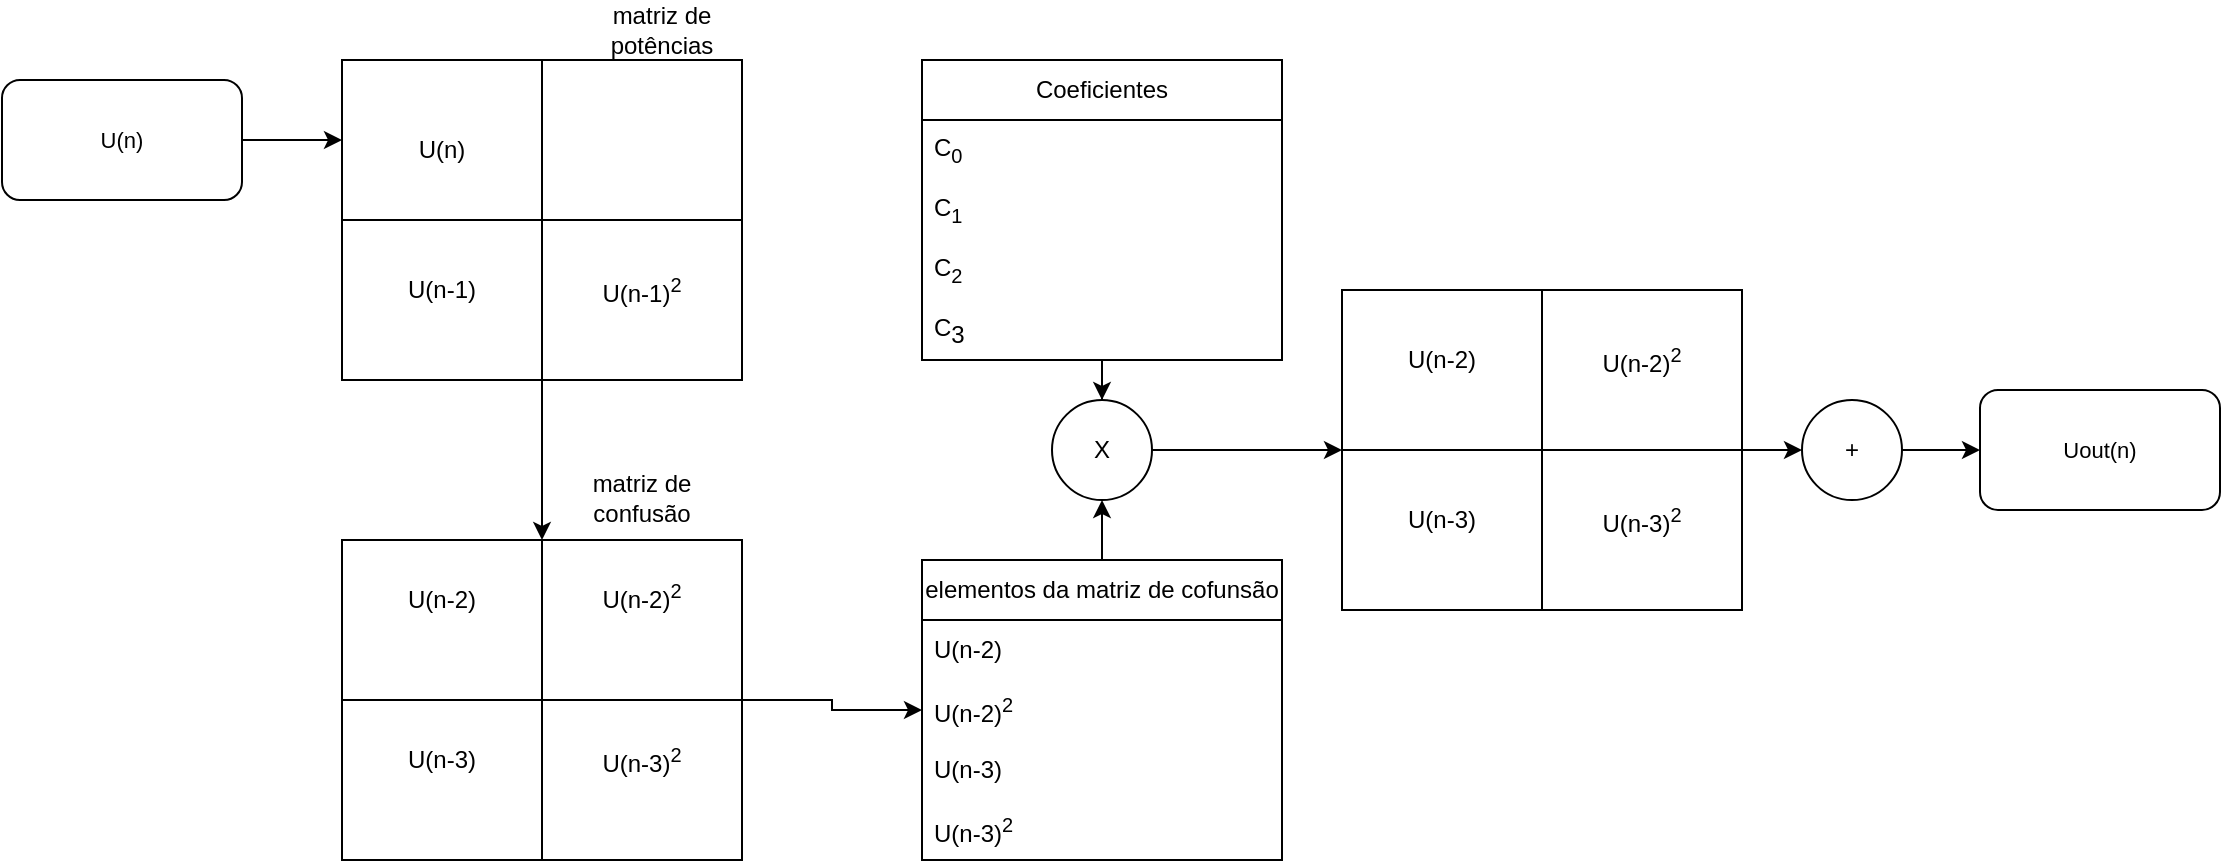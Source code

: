 <mxfile version="24.7.8">
  <diagram name="Página-1" id="lLME90NNs0AASKVXYIhT">
    <mxGraphModel dx="840" dy="497" grid="1" gridSize="10" guides="1" tooltips="1" connect="1" arrows="1" fold="1" page="1" pageScale="1" pageWidth="1169" pageHeight="827" math="0" shadow="0">
      <root>
        <mxCell id="0" />
        <mxCell id="1" parent="0" />
        <mxCell id="zRE_irLuOx2OJHdP9n6h-6" style="edgeStyle=orthogonalEdgeStyle;rounded=0;orthogonalLoop=1;jettySize=auto;html=1;exitX=0.5;exitY=1;exitDx=0;exitDy=0;entryX=0.5;entryY=0;entryDx=0;entryDy=0;" parent="1" source="zRE_irLuOx2OJHdP9n6h-1" target="zRE_irLuOx2OJHdP9n6h-7" edge="1">
          <mxGeometry relative="1" as="geometry">
            <mxPoint x="310" y="500" as="targetPoint" />
          </mxGeometry>
        </mxCell>
        <mxCell id="zRE_irLuOx2OJHdP9n6h-1" value="" style="shape=internalStorage;whiteSpace=wrap;html=1;backgroundOutline=1;dx=100;dy=80;" parent="1" vertex="1">
          <mxGeometry x="210" y="210" width="200" height="160" as="geometry" />
        </mxCell>
        <mxCell id="zRE_irLuOx2OJHdP9n6h-2" value="U(n)" style="text;html=1;align=center;verticalAlign=middle;whiteSpace=wrap;rounded=0;" parent="1" vertex="1">
          <mxGeometry x="230" y="240" width="60" height="30" as="geometry" />
        </mxCell>
        <mxCell id="zRE_irLuOx2OJHdP9n6h-3" value="U(n-1)" style="text;html=1;align=center;verticalAlign=middle;whiteSpace=wrap;rounded=0;" parent="1" vertex="1">
          <mxGeometry x="230" y="310" width="60" height="30" as="geometry" />
        </mxCell>
        <mxCell id="zRE_irLuOx2OJHdP9n6h-4" value="U(n-1)&lt;sup&gt;2&lt;/sup&gt;" style="text;html=1;align=center;verticalAlign=middle;whiteSpace=wrap;rounded=0;" parent="1" vertex="1">
          <mxGeometry x="330" y="310" width="60" height="30" as="geometry" />
        </mxCell>
        <mxCell id="zRE_irLuOx2OJHdP9n6h-5" value="matriz de potências" style="text;html=1;align=center;verticalAlign=middle;whiteSpace=wrap;rounded=0;" parent="1" vertex="1">
          <mxGeometry x="340" y="180" width="60" height="30" as="geometry" />
        </mxCell>
        <mxCell id="zRE_irLuOx2OJHdP9n6h-18" value="" style="edgeStyle=orthogonalEdgeStyle;rounded=0;orthogonalLoop=1;jettySize=auto;html=1;entryX=0;entryY=0.5;entryDx=0;entryDy=0;exitX=1;exitY=0.5;exitDx=0;exitDy=0;" parent="1" source="zRE_irLuOx2OJHdP9n6h-7" target="zRE_irLuOx2OJHdP9n6h-21" edge="1">
          <mxGeometry relative="1" as="geometry">
            <mxPoint x="410" y="535" as="sourcePoint" />
            <mxPoint x="540" y="535" as="targetPoint" />
          </mxGeometry>
        </mxCell>
        <mxCell id="zRE_irLuOx2OJHdP9n6h-7" value="" style="shape=internalStorage;whiteSpace=wrap;html=1;backgroundOutline=1;dx=100;dy=80;" parent="1" vertex="1">
          <mxGeometry x="210" y="450" width="200" height="160" as="geometry" />
        </mxCell>
        <mxCell id="zRE_irLuOx2OJHdP9n6h-10" value="matriz de confusão" style="text;html=1;align=center;verticalAlign=middle;whiteSpace=wrap;rounded=0;" parent="1" vertex="1">
          <mxGeometry x="330" y="414" width="60" height="30" as="geometry" />
        </mxCell>
        <mxCell id="zRE_irLuOx2OJHdP9n6h-11" value="U(n-2&lt;span style=&quot;background-color: initial;&quot;&gt;)&lt;/span&gt;" style="text;html=1;align=center;verticalAlign=middle;whiteSpace=wrap;rounded=0;" parent="1" vertex="1">
          <mxGeometry x="230" y="465" width="60" height="30" as="geometry" />
        </mxCell>
        <mxCell id="zRE_irLuOx2OJHdP9n6h-13" value="U(n-2)&lt;sup&gt;2&lt;/sup&gt;" style="text;html=1;align=center;verticalAlign=middle;whiteSpace=wrap;rounded=0;" parent="1" vertex="1">
          <mxGeometry x="330" y="465" width="60" height="25" as="geometry" />
        </mxCell>
        <mxCell id="zRE_irLuOx2OJHdP9n6h-14" style="edgeStyle=orthogonalEdgeStyle;rounded=0;orthogonalLoop=1;jettySize=auto;html=1;exitX=0.5;exitY=1;exitDx=0;exitDy=0;" parent="1" source="zRE_irLuOx2OJHdP9n6h-13" target="zRE_irLuOx2OJHdP9n6h-13" edge="1">
          <mxGeometry relative="1" as="geometry" />
        </mxCell>
        <mxCell id="zRE_irLuOx2OJHdP9n6h-15" value="U(n-3&lt;span style=&quot;background-color: initial;&quot;&gt;)&lt;/span&gt;" style="text;html=1;align=center;verticalAlign=middle;whiteSpace=wrap;rounded=0;" parent="1" vertex="1">
          <mxGeometry x="230" y="545" width="60" height="30" as="geometry" />
        </mxCell>
        <mxCell id="zRE_irLuOx2OJHdP9n6h-16" value="U(n-3)&lt;sup&gt;2&lt;/sup&gt;" style="text;html=1;align=center;verticalAlign=middle;whiteSpace=wrap;rounded=0;" parent="1" vertex="1">
          <mxGeometry x="330" y="545" width="60" height="30" as="geometry" />
        </mxCell>
        <mxCell id="zRE_irLuOx2OJHdP9n6h-28" style="edgeStyle=orthogonalEdgeStyle;rounded=0;orthogonalLoop=1;jettySize=auto;html=1;exitX=0.5;exitY=0;exitDx=0;exitDy=0;" parent="1" source="zRE_irLuOx2OJHdP9n6h-19" target="zRE_irLuOx2OJHdP9n6h-27" edge="1">
          <mxGeometry relative="1" as="geometry" />
        </mxCell>
        <mxCell id="zRE_irLuOx2OJHdP9n6h-19" value="elementos da matriz de cofunsão" style="swimlane;fontStyle=0;childLayout=stackLayout;horizontal=1;startSize=30;horizontalStack=0;resizeParent=1;resizeParentMax=0;resizeLast=0;collapsible=1;marginBottom=0;whiteSpace=wrap;html=1;" parent="1" vertex="1">
          <mxGeometry x="500" y="460" width="180" height="150" as="geometry">
            <mxRectangle x="480" y="310" width="50" height="40" as="alternateBounds" />
          </mxGeometry>
        </mxCell>
        <mxCell id="zRE_irLuOx2OJHdP9n6h-20" value="&lt;span style=&quot;text-align: center;&quot;&gt;U(n-2&lt;/span&gt;&lt;span style=&quot;text-align: center; background-color: initial;&quot;&gt;)&lt;/span&gt;" style="text;strokeColor=none;fillColor=none;align=left;verticalAlign=middle;spacingLeft=4;spacingRight=4;overflow=hidden;points=[[0,0.5],[1,0.5]];portConstraint=eastwest;rotatable=0;whiteSpace=wrap;html=1;" parent="zRE_irLuOx2OJHdP9n6h-19" vertex="1">
          <mxGeometry y="30" width="180" height="30" as="geometry" />
        </mxCell>
        <mxCell id="zRE_irLuOx2OJHdP9n6h-21" value="&lt;span style=&quot;text-align: center;&quot;&gt;U(n-2)&lt;/span&gt;&lt;sup style=&quot;text-align: center;&quot;&gt;2&lt;/sup&gt;" style="text;strokeColor=none;fillColor=none;align=left;verticalAlign=middle;spacingLeft=4;spacingRight=4;overflow=hidden;points=[[0,0.5],[1,0.5]];portConstraint=eastwest;rotatable=0;whiteSpace=wrap;html=1;" parent="zRE_irLuOx2OJHdP9n6h-19" vertex="1">
          <mxGeometry y="60" width="180" height="30" as="geometry" />
        </mxCell>
        <mxCell id="zRE_irLuOx2OJHdP9n6h-26" value="&lt;span style=&quot;text-align: center;&quot;&gt;U(n-3&lt;/span&gt;&lt;span style=&quot;text-align: center; background-color: initial;&quot;&gt;)&lt;/span&gt;" style="text;strokeColor=none;fillColor=none;align=left;verticalAlign=middle;spacingLeft=4;spacingRight=4;overflow=hidden;points=[[0,0.5],[1,0.5]];portConstraint=eastwest;rotatable=0;whiteSpace=wrap;html=1;" parent="zRE_irLuOx2OJHdP9n6h-19" vertex="1">
          <mxGeometry y="90" width="180" height="30" as="geometry" />
        </mxCell>
        <mxCell id="zRE_irLuOx2OJHdP9n6h-22" value="&lt;span style=&quot;text-align: center;&quot;&gt;U(n-3)&lt;/span&gt;&lt;sup style=&quot;text-align: center;&quot;&gt;2&lt;/sup&gt;" style="text;strokeColor=none;fillColor=none;align=left;verticalAlign=middle;spacingLeft=4;spacingRight=4;overflow=hidden;points=[[0,0.5],[1,0.5]];portConstraint=eastwest;rotatable=0;whiteSpace=wrap;html=1;" parent="zRE_irLuOx2OJHdP9n6h-19" vertex="1">
          <mxGeometry y="120" width="180" height="30" as="geometry" />
        </mxCell>
        <mxCell id="zRE_irLuOx2OJHdP9n6h-36" value="" style="edgeStyle=orthogonalEdgeStyle;rounded=0;orthogonalLoop=1;jettySize=auto;html=1;entryX=0;entryY=0.5;entryDx=0;entryDy=0;" parent="1" source="zRE_irLuOx2OJHdP9n6h-27" target="zRE_irLuOx2OJHdP9n6h-37" edge="1">
          <mxGeometry relative="1" as="geometry">
            <mxPoint x="710" y="410" as="targetPoint" />
          </mxGeometry>
        </mxCell>
        <mxCell id="zRE_irLuOx2OJHdP9n6h-27" value="X" style="ellipse;whiteSpace=wrap;html=1;aspect=fixed;" parent="1" vertex="1">
          <mxGeometry x="565" y="380" width="50" height="50" as="geometry" />
        </mxCell>
        <mxCell id="fB7_GgYWQ93SkC3Z23ni-1" style="edgeStyle=orthogonalEdgeStyle;rounded=0;orthogonalLoop=1;jettySize=auto;html=1;entryX=0.5;entryY=0;entryDx=0;entryDy=0;" edge="1" parent="1" source="zRE_irLuOx2OJHdP9n6h-29" target="zRE_irLuOx2OJHdP9n6h-27">
          <mxGeometry relative="1" as="geometry" />
        </mxCell>
        <mxCell id="zRE_irLuOx2OJHdP9n6h-29" value="Coeficientes" style="swimlane;fontStyle=0;childLayout=stackLayout;horizontal=1;startSize=30;horizontalStack=0;resizeParent=1;resizeParentMax=0;resizeLast=0;collapsible=1;marginBottom=0;whiteSpace=wrap;html=1;" parent="1" vertex="1">
          <mxGeometry x="500" y="210" width="180" height="150" as="geometry">
            <mxRectangle x="480" y="310" width="50" height="40" as="alternateBounds" />
          </mxGeometry>
        </mxCell>
        <mxCell id="zRE_irLuOx2OJHdP9n6h-30" value="&lt;div style=&quot;text-align: center;&quot;&gt;C&lt;sub&gt;0&lt;/sub&gt;&lt;/div&gt;" style="text;strokeColor=none;fillColor=none;align=left;verticalAlign=middle;spacingLeft=4;spacingRight=4;overflow=hidden;points=[[0,0.5],[1,0.5]];portConstraint=eastwest;rotatable=0;whiteSpace=wrap;html=1;" parent="zRE_irLuOx2OJHdP9n6h-29" vertex="1">
          <mxGeometry y="30" width="180" height="30" as="geometry" />
        </mxCell>
        <mxCell id="zRE_irLuOx2OJHdP9n6h-31" value="&lt;span style=&quot;text-align: center;&quot;&gt;C&lt;/span&gt;&lt;sub style=&quot;text-align: center;&quot;&gt;1&lt;/sub&gt;" style="text;strokeColor=none;fillColor=none;align=left;verticalAlign=middle;spacingLeft=4;spacingRight=4;overflow=hidden;points=[[0,0.5],[1,0.5]];portConstraint=eastwest;rotatable=0;whiteSpace=wrap;html=1;" parent="zRE_irLuOx2OJHdP9n6h-29" vertex="1">
          <mxGeometry y="60" width="180" height="30" as="geometry" />
        </mxCell>
        <mxCell id="zRE_irLuOx2OJHdP9n6h-32" value="&lt;span style=&quot;text-align: center;&quot;&gt;C&lt;/span&gt;&lt;sub style=&quot;text-align: center;&quot;&gt;2&lt;/sub&gt;" style="text;strokeColor=none;fillColor=none;align=left;verticalAlign=middle;spacingLeft=4;spacingRight=4;overflow=hidden;points=[[0,0.5],[1,0.5]];portConstraint=eastwest;rotatable=0;whiteSpace=wrap;html=1;" parent="zRE_irLuOx2OJHdP9n6h-29" vertex="1">
          <mxGeometry y="90" width="180" height="30" as="geometry" />
        </mxCell>
        <mxCell id="zRE_irLuOx2OJHdP9n6h-33" value="&lt;div style=&quot;text-align: center;&quot;&gt;C&lt;span style=&quot;vertical-align: sub; background-color: initial;&quot;&gt;3&lt;/span&gt;&lt;/div&gt;" style="text;strokeColor=none;fillColor=none;align=left;verticalAlign=middle;spacingLeft=4;spacingRight=4;overflow=hidden;points=[[0,0.5],[1,0.5]];portConstraint=eastwest;rotatable=0;whiteSpace=wrap;html=1;" parent="zRE_irLuOx2OJHdP9n6h-29" vertex="1">
          <mxGeometry y="120" width="180" height="30" as="geometry" />
        </mxCell>
        <mxCell id="zRE_irLuOx2OJHdP9n6h-48" style="edgeStyle=orthogonalEdgeStyle;shape=connector;rounded=0;orthogonalLoop=1;jettySize=auto;html=1;exitX=1;exitY=0.5;exitDx=0;exitDy=0;entryX=0;entryY=0.5;entryDx=0;entryDy=0;strokeColor=default;align=center;verticalAlign=middle;fontFamily=Helvetica;fontSize=11;fontColor=default;labelBackgroundColor=default;endArrow=classic;" parent="1" source="zRE_irLuOx2OJHdP9n6h-37" target="zRE_irLuOx2OJHdP9n6h-47" edge="1">
          <mxGeometry relative="1" as="geometry" />
        </mxCell>
        <mxCell id="zRE_irLuOx2OJHdP9n6h-37" value="" style="shape=internalStorage;whiteSpace=wrap;html=1;backgroundOutline=1;dx=100;dy=80;" parent="1" vertex="1">
          <mxGeometry x="710" y="325" width="200" height="160" as="geometry" />
        </mxCell>
        <mxCell id="zRE_irLuOx2OJHdP9n6h-38" value="U(n-2&lt;span style=&quot;background-color: initial;&quot;&gt;)&lt;/span&gt;" style="text;html=1;align=center;verticalAlign=middle;whiteSpace=wrap;rounded=0;" parent="1" vertex="1">
          <mxGeometry x="730" y="345" width="60" height="30" as="geometry" />
        </mxCell>
        <mxCell id="zRE_irLuOx2OJHdP9n6h-39" value="U(n-2)&lt;sup&gt;2&lt;/sup&gt;" style="text;html=1;align=center;verticalAlign=middle;whiteSpace=wrap;rounded=0;" parent="1" vertex="1">
          <mxGeometry x="830" y="345" width="60" height="30" as="geometry" />
        </mxCell>
        <mxCell id="zRE_irLuOx2OJHdP9n6h-40" style="edgeStyle=orthogonalEdgeStyle;rounded=0;orthogonalLoop=1;jettySize=auto;html=1;exitX=0.5;exitY=1;exitDx=0;exitDy=0;" parent="1" source="zRE_irLuOx2OJHdP9n6h-39" target="zRE_irLuOx2OJHdP9n6h-39" edge="1">
          <mxGeometry relative="1" as="geometry" />
        </mxCell>
        <mxCell id="zRE_irLuOx2OJHdP9n6h-41" value="U(n-3&lt;span style=&quot;background-color: initial;&quot;&gt;)&lt;/span&gt;" style="text;html=1;align=center;verticalAlign=middle;whiteSpace=wrap;rounded=0;" parent="1" vertex="1">
          <mxGeometry x="730" y="425" width="60" height="30" as="geometry" />
        </mxCell>
        <mxCell id="zRE_irLuOx2OJHdP9n6h-42" value="U(n-3)&lt;sup&gt;2&lt;/sup&gt;" style="text;html=1;align=center;verticalAlign=middle;whiteSpace=wrap;rounded=0;" parent="1" vertex="1">
          <mxGeometry x="830" y="425" width="60" height="30" as="geometry" />
        </mxCell>
        <mxCell id="zRE_irLuOx2OJHdP9n6h-52" style="edgeStyle=orthogonalEdgeStyle;shape=connector;rounded=0;orthogonalLoop=1;jettySize=auto;html=1;entryX=0;entryY=0.5;entryDx=0;entryDy=0;strokeColor=default;align=center;verticalAlign=middle;fontFamily=Helvetica;fontSize=11;fontColor=default;labelBackgroundColor=default;endArrow=classic;" parent="1" source="zRE_irLuOx2OJHdP9n6h-47" target="zRE_irLuOx2OJHdP9n6h-51" edge="1">
          <mxGeometry relative="1" as="geometry" />
        </mxCell>
        <mxCell id="zRE_irLuOx2OJHdP9n6h-47" value="+" style="ellipse;whiteSpace=wrap;html=1;aspect=fixed;" parent="1" vertex="1">
          <mxGeometry x="940" y="380" width="50" height="50" as="geometry" />
        </mxCell>
        <mxCell id="zRE_irLuOx2OJHdP9n6h-50" style="edgeStyle=orthogonalEdgeStyle;shape=connector;rounded=0;orthogonalLoop=1;jettySize=auto;html=1;entryX=0;entryY=0.25;entryDx=0;entryDy=0;strokeColor=default;align=center;verticalAlign=middle;fontFamily=Helvetica;fontSize=11;fontColor=default;labelBackgroundColor=default;endArrow=classic;" parent="1" source="zRE_irLuOx2OJHdP9n6h-49" target="zRE_irLuOx2OJHdP9n6h-1" edge="1">
          <mxGeometry relative="1" as="geometry" />
        </mxCell>
        <mxCell id="zRE_irLuOx2OJHdP9n6h-49" value="U(n)" style="rounded=1;whiteSpace=wrap;html=1;fontFamily=Helvetica;fontSize=11;fontColor=default;labelBackgroundColor=default;" parent="1" vertex="1">
          <mxGeometry x="40" y="220" width="120" height="60" as="geometry" />
        </mxCell>
        <mxCell id="zRE_irLuOx2OJHdP9n6h-51" value="Uout(n)" style="rounded=1;whiteSpace=wrap;html=1;fontFamily=Helvetica;fontSize=11;fontColor=default;labelBackgroundColor=default;" parent="1" vertex="1">
          <mxGeometry x="1029" y="375" width="120" height="60" as="geometry" />
        </mxCell>
      </root>
    </mxGraphModel>
  </diagram>
</mxfile>
